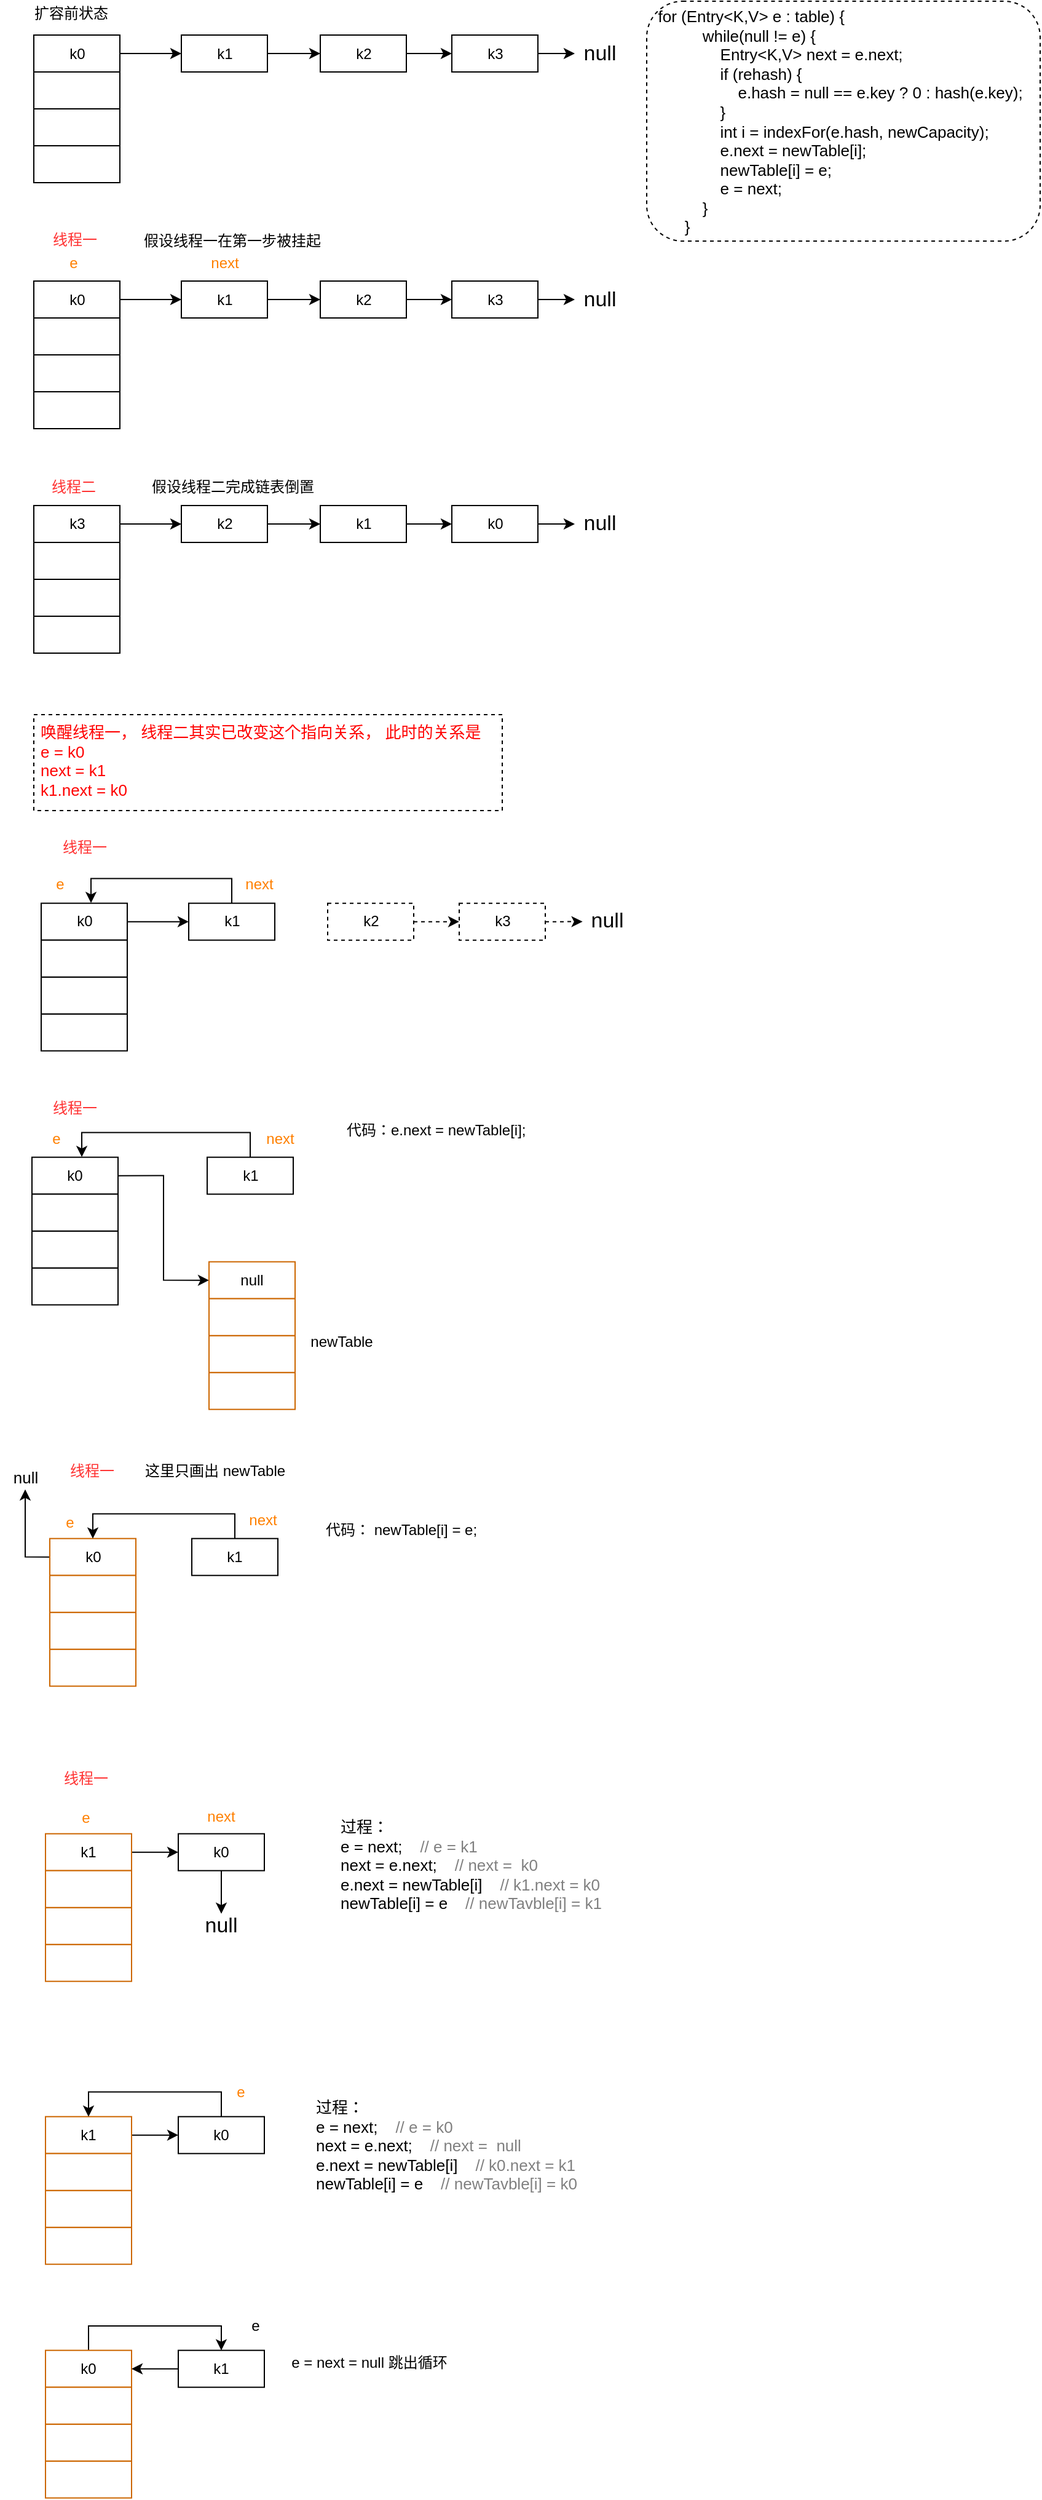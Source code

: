 <mxfile version="11.1.1" type="device"><diagram id="mSHThGFe08frmfJ3L1CA" name="第 1 页"><mxGraphModel dx="946" dy="682" grid="1" gridSize="10" guides="1" tooltips="1" connect="1" arrows="1" fold="1" page="1" pageScale="1" pageWidth="827" pageHeight="1169" math="0" shadow="0"><root><mxCell id="0"/><mxCell id="1" parent="0"/><mxCell id="B6hY4NoZQCI5V-964l79-14" style="edgeStyle=orthogonalEdgeStyle;rounded=0;orthogonalLoop=1;jettySize=auto;html=1;exitX=1;exitY=0.5;exitDx=0;exitDy=0;" parent="1" source="B6hY4NoZQCI5V-964l79-4" edge="1"><mxGeometry relative="1" as="geometry"><mxPoint x="481.5" y="52.5" as="targetPoint"/></mxGeometry></mxCell><mxCell id="B6hY4NoZQCI5V-964l79-4" value="k3" style="rounded=0;whiteSpace=wrap;html=1;" parent="1" vertex="1"><mxGeometry x="381.5" y="37.5" width="70" height="30" as="geometry"/></mxCell><mxCell id="B6hY4NoZQCI5V-964l79-13" style="edgeStyle=orthogonalEdgeStyle;rounded=0;orthogonalLoop=1;jettySize=auto;html=1;exitX=1;exitY=0.5;exitDx=0;exitDy=0;entryX=0;entryY=0.5;entryDx=0;entryDy=0;" parent="1" source="B6hY4NoZQCI5V-964l79-5" target="B6hY4NoZQCI5V-964l79-4" edge="1"><mxGeometry relative="1" as="geometry"/></mxCell><mxCell id="B6hY4NoZQCI5V-964l79-5" value="k2" style="rounded=0;whiteSpace=wrap;html=1;" parent="1" vertex="1"><mxGeometry x="274.5" y="37.5" width="70" height="30" as="geometry"/></mxCell><mxCell id="B6hY4NoZQCI5V-964l79-12" style="edgeStyle=orthogonalEdgeStyle;rounded=0;orthogonalLoop=1;jettySize=auto;html=1;exitX=1;exitY=0.5;exitDx=0;exitDy=0;entryX=0;entryY=0.5;entryDx=0;entryDy=0;" parent="1" source="B6hY4NoZQCI5V-964l79-6" target="B6hY4NoZQCI5V-964l79-5" edge="1"><mxGeometry relative="1" as="geometry"/></mxCell><mxCell id="B6hY4NoZQCI5V-964l79-6" value="k1" style="rounded=0;whiteSpace=wrap;html=1;" parent="1" vertex="1"><mxGeometry x="161.5" y="37.5" width="70" height="30" as="geometry"/></mxCell><mxCell id="B6hY4NoZQCI5V-964l79-7" value="" style="rounded=0;whiteSpace=wrap;html=1;" parent="1" vertex="1"><mxGeometry x="41.5" y="127.5" width="70" height="30" as="geometry"/></mxCell><mxCell id="B6hY4NoZQCI5V-964l79-11" style="edgeStyle=orthogonalEdgeStyle;rounded=0;orthogonalLoop=1;jettySize=auto;html=1;exitX=1;exitY=0.5;exitDx=0;exitDy=0;" parent="1" source="B6hY4NoZQCI5V-964l79-8" target="B6hY4NoZQCI5V-964l79-6" edge="1"><mxGeometry relative="1" as="geometry"/></mxCell><mxCell id="B6hY4NoZQCI5V-964l79-8" value="k0" style="rounded=0;whiteSpace=wrap;html=1;" parent="1" vertex="1"><mxGeometry x="41.5" y="37.5" width="70" height="30" as="geometry"/></mxCell><mxCell id="B6hY4NoZQCI5V-964l79-9" value="" style="rounded=0;whiteSpace=wrap;html=1;" parent="1" vertex="1"><mxGeometry x="41.5" y="97.5" width="70" height="30" as="geometry"/></mxCell><mxCell id="B6hY4NoZQCI5V-964l79-10" value="" style="rounded=0;whiteSpace=wrap;html=1;" parent="1" vertex="1"><mxGeometry x="41.5" y="67.5" width="70" height="30" as="geometry"/></mxCell><mxCell id="B6hY4NoZQCI5V-964l79-15" value="&lt;font style=&quot;font-size: 17px&quot;&gt;null&lt;/font&gt;" style="text;html=1;strokeColor=none;fillColor=none;align=center;verticalAlign=middle;whiteSpace=wrap;rounded=0;" parent="1" vertex="1"><mxGeometry x="481.5" y="42.5" width="40" height="20" as="geometry"/></mxCell><mxCell id="B6hY4NoZQCI5V-964l79-17" style="edgeStyle=orthogonalEdgeStyle;rounded=0;orthogonalLoop=1;jettySize=auto;html=1;exitX=1;exitY=0.5;exitDx=0;exitDy=0;" parent="1" source="B6hY4NoZQCI5V-964l79-18" edge="1"><mxGeometry relative="1" as="geometry"><mxPoint x="481.5" y="252.5" as="targetPoint"/></mxGeometry></mxCell><mxCell id="B6hY4NoZQCI5V-964l79-18" value="k3" style="rounded=0;whiteSpace=wrap;html=1;" parent="1" vertex="1"><mxGeometry x="381.5" y="237.5" width="70" height="30" as="geometry"/></mxCell><mxCell id="B6hY4NoZQCI5V-964l79-19" style="edgeStyle=orthogonalEdgeStyle;rounded=0;orthogonalLoop=1;jettySize=auto;html=1;exitX=1;exitY=0.5;exitDx=0;exitDy=0;entryX=0;entryY=0.5;entryDx=0;entryDy=0;" parent="1" source="B6hY4NoZQCI5V-964l79-20" target="B6hY4NoZQCI5V-964l79-18" edge="1"><mxGeometry relative="1" as="geometry"/></mxCell><mxCell id="B6hY4NoZQCI5V-964l79-20" value="k2" style="rounded=0;whiteSpace=wrap;html=1;" parent="1" vertex="1"><mxGeometry x="274.5" y="237.5" width="70" height="30" as="geometry"/></mxCell><mxCell id="B6hY4NoZQCI5V-964l79-21" style="edgeStyle=orthogonalEdgeStyle;rounded=0;orthogonalLoop=1;jettySize=auto;html=1;exitX=1;exitY=0.5;exitDx=0;exitDy=0;entryX=0;entryY=0.5;entryDx=0;entryDy=0;" parent="1" source="B6hY4NoZQCI5V-964l79-22" target="B6hY4NoZQCI5V-964l79-20" edge="1"><mxGeometry relative="1" as="geometry"/></mxCell><mxCell id="B6hY4NoZQCI5V-964l79-22" value="k1" style="rounded=0;whiteSpace=wrap;html=1;" parent="1" vertex="1"><mxGeometry x="161.5" y="237.5" width="70" height="30" as="geometry"/></mxCell><mxCell id="B6hY4NoZQCI5V-964l79-23" value="" style="rounded=0;whiteSpace=wrap;html=1;" parent="1" vertex="1"><mxGeometry x="41.5" y="327.5" width="70" height="30" as="geometry"/></mxCell><mxCell id="B6hY4NoZQCI5V-964l79-24" style="edgeStyle=orthogonalEdgeStyle;rounded=0;orthogonalLoop=1;jettySize=auto;html=1;exitX=1;exitY=0.5;exitDx=0;exitDy=0;" parent="1" source="B6hY4NoZQCI5V-964l79-25" target="B6hY4NoZQCI5V-964l79-22" edge="1"><mxGeometry relative="1" as="geometry"/></mxCell><mxCell id="B6hY4NoZQCI5V-964l79-25" value="k0" style="rounded=0;whiteSpace=wrap;html=1;" parent="1" vertex="1"><mxGeometry x="41.5" y="237.5" width="70" height="30" as="geometry"/></mxCell><mxCell id="B6hY4NoZQCI5V-964l79-26" value="" style="rounded=0;whiteSpace=wrap;html=1;" parent="1" vertex="1"><mxGeometry x="41.5" y="297.5" width="70" height="30" as="geometry"/></mxCell><mxCell id="B6hY4NoZQCI5V-964l79-27" value="" style="rounded=0;whiteSpace=wrap;html=1;" parent="1" vertex="1"><mxGeometry x="41.5" y="267.5" width="70" height="30" as="geometry"/></mxCell><mxCell id="B6hY4NoZQCI5V-964l79-28" value="&lt;font style=&quot;font-size: 17px&quot;&gt;null&lt;/font&gt;" style="text;html=1;strokeColor=none;fillColor=none;align=center;verticalAlign=middle;whiteSpace=wrap;rounded=0;" parent="1" vertex="1"><mxGeometry x="481.5" y="242.5" width="40" height="20" as="geometry"/></mxCell><mxCell id="B6hY4NoZQCI5V-964l79-29" value="e" style="text;html=1;strokeColor=none;fillColor=none;align=center;verticalAlign=middle;whiteSpace=wrap;rounded=0;fontColor=#FF8000;" parent="1" vertex="1"><mxGeometry x="53.5" y="212.5" width="40" height="20" as="geometry"/></mxCell><mxCell id="B6hY4NoZQCI5V-964l79-30" value="next" style="text;html=1;strokeColor=none;fillColor=none;align=center;verticalAlign=middle;whiteSpace=wrap;rounded=0;fontColor=#FF8000;" parent="1" vertex="1"><mxGeometry x="176.5" y="212.5" width="40" height="20" as="geometry"/></mxCell><mxCell id="B6hY4NoZQCI5V-964l79-32" style="edgeStyle=orthogonalEdgeStyle;rounded=0;orthogonalLoop=1;jettySize=auto;html=1;exitX=1;exitY=0.5;exitDx=0;exitDy=0;" parent="1" source="B6hY4NoZQCI5V-964l79-33" edge="1"><mxGeometry relative="1" as="geometry"><mxPoint x="481.5" y="435" as="targetPoint"/></mxGeometry></mxCell><mxCell id="B6hY4NoZQCI5V-964l79-33" value="k0" style="rounded=0;whiteSpace=wrap;html=1;" parent="1" vertex="1"><mxGeometry x="381.5" y="420" width="70" height="30" as="geometry"/></mxCell><mxCell id="B6hY4NoZQCI5V-964l79-34" style="edgeStyle=orthogonalEdgeStyle;rounded=0;orthogonalLoop=1;jettySize=auto;html=1;exitX=1;exitY=0.5;exitDx=0;exitDy=0;entryX=0;entryY=0.5;entryDx=0;entryDy=0;" parent="1" source="B6hY4NoZQCI5V-964l79-35" target="B6hY4NoZQCI5V-964l79-33" edge="1"><mxGeometry relative="1" as="geometry"/></mxCell><mxCell id="B6hY4NoZQCI5V-964l79-35" value="k1" style="rounded=0;whiteSpace=wrap;html=1;" parent="1" vertex="1"><mxGeometry x="274.5" y="420" width="70" height="30" as="geometry"/></mxCell><mxCell id="B6hY4NoZQCI5V-964l79-36" style="edgeStyle=orthogonalEdgeStyle;rounded=0;orthogonalLoop=1;jettySize=auto;html=1;exitX=1;exitY=0.5;exitDx=0;exitDy=0;entryX=0;entryY=0.5;entryDx=0;entryDy=0;" parent="1" source="B6hY4NoZQCI5V-964l79-37" target="B6hY4NoZQCI5V-964l79-35" edge="1"><mxGeometry relative="1" as="geometry"/></mxCell><mxCell id="B6hY4NoZQCI5V-964l79-37" value="k2" style="rounded=0;whiteSpace=wrap;html=1;" parent="1" vertex="1"><mxGeometry x="161.5" y="420" width="70" height="30" as="geometry"/></mxCell><mxCell id="B6hY4NoZQCI5V-964l79-38" value="" style="rounded=0;whiteSpace=wrap;html=1;" parent="1" vertex="1"><mxGeometry x="41.5" y="510" width="70" height="30" as="geometry"/></mxCell><mxCell id="B6hY4NoZQCI5V-964l79-39" style="edgeStyle=orthogonalEdgeStyle;rounded=0;orthogonalLoop=1;jettySize=auto;html=1;exitX=1;exitY=0.5;exitDx=0;exitDy=0;" parent="1" source="B6hY4NoZQCI5V-964l79-40" target="B6hY4NoZQCI5V-964l79-37" edge="1"><mxGeometry relative="1" as="geometry"/></mxCell><mxCell id="B6hY4NoZQCI5V-964l79-40" value="k3" style="rounded=0;whiteSpace=wrap;html=1;" parent="1" vertex="1"><mxGeometry x="41.5" y="420" width="70" height="30" as="geometry"/></mxCell><mxCell id="B6hY4NoZQCI5V-964l79-41" value="" style="rounded=0;whiteSpace=wrap;html=1;" parent="1" vertex="1"><mxGeometry x="41.5" y="480" width="70" height="30" as="geometry"/></mxCell><mxCell id="B6hY4NoZQCI5V-964l79-42" value="" style="rounded=0;whiteSpace=wrap;html=1;" parent="1" vertex="1"><mxGeometry x="41.5" y="450" width="70" height="30" as="geometry"/></mxCell><mxCell id="B6hY4NoZQCI5V-964l79-43" value="&lt;font style=&quot;font-size: 17px&quot;&gt;null&lt;/font&gt;" style="text;html=1;strokeColor=none;fillColor=none;align=center;verticalAlign=middle;whiteSpace=wrap;rounded=0;" parent="1" vertex="1"><mxGeometry x="481.5" y="425" width="40" height="20" as="geometry"/></mxCell><mxCell id="B6hY4NoZQCI5V-964l79-47" value="假设线程二完成链表倒置" style="text;html=1;strokeColor=none;fillColor=none;align=center;verticalAlign=middle;whiteSpace=wrap;rounded=0;" parent="1" vertex="1"><mxGeometry x="127" y="390" width="153" height="30" as="geometry"/></mxCell><mxCell id="B6hY4NoZQCI5V-964l79-49" value="&lt;font color=&quot;#ff3333&quot;&gt;线程一&lt;/font&gt;" style="text;html=1;strokeColor=none;fillColor=none;align=center;verticalAlign=middle;whiteSpace=wrap;rounded=0;" parent="1" vertex="1"><mxGeometry x="40" y="189" width="70" height="30" as="geometry"/></mxCell><mxCell id="B6hY4NoZQCI5V-964l79-50" value="假设线程一在第一步被挂起" style="text;html=1;strokeColor=none;fillColor=none;align=center;verticalAlign=middle;whiteSpace=wrap;rounded=0;" parent="1" vertex="1"><mxGeometry x="127" y="191" width="152" height="28" as="geometry"/></mxCell><mxCell id="B6hY4NoZQCI5V-964l79-51" value="&lt;font color=&quot;#ff3333&quot;&gt;线程二&lt;/font&gt;" style="text;html=1;strokeColor=none;fillColor=none;align=center;verticalAlign=middle;whiteSpace=wrap;rounded=0;" parent="1" vertex="1"><mxGeometry x="38.5" y="390" width="70" height="30" as="geometry"/></mxCell><mxCell id="B6hY4NoZQCI5V-964l79-89" value="&lt;font color=&quot;#ff3333&quot;&gt;线程一&lt;/font&gt;" style="text;html=1;strokeColor=none;fillColor=none;align=center;verticalAlign=middle;whiteSpace=wrap;rounded=0;" parent="1" vertex="1"><mxGeometry x="53.5" y="1190" width="70" height="30" as="geometry"/></mxCell><mxCell id="B6hY4NoZQCI5V-964l79-94" value="&lt;font color=&quot;#ff0000&quot; style=&quot;font-size: 13px;&quot;&gt;唤醒线程一， 线程二其实已改变这个指向关系， 此时的关系是&lt;br style=&quot;font-size: 13px;&quot;&gt;e = k0&lt;br style=&quot;font-size: 13px;&quot;&gt;next = k1&amp;nbsp;&lt;br style=&quot;font-size: 13px;&quot;&gt;k1.next = k0&lt;/font&gt;" style="text;html=1;strokeColor=#000000;fillColor=none;align=left;verticalAlign=top;whiteSpace=wrap;rounded=0;dashed=1;labelBackgroundColor=none;fontSize=13;spacingLeft=3;spacingTop=0;spacingBottom=1;" parent="1" vertex="1"><mxGeometry x="41.5" y="590" width="381" height="78" as="geometry"/></mxCell><mxCell id="B6hY4NoZQCI5V-964l79-144" style="edgeStyle=orthogonalEdgeStyle;rounded=0;orthogonalLoop=1;jettySize=auto;html=1;exitX=1;exitY=0.5;exitDx=0;exitDy=0;dashed=1;" parent="1" source="B6hY4NoZQCI5V-964l79-145" edge="1"><mxGeometry relative="1" as="geometry"><mxPoint x="487.833" y="758.167" as="targetPoint"/></mxGeometry></mxCell><mxCell id="B6hY4NoZQCI5V-964l79-145" value="k3" style="rounded=0;whiteSpace=wrap;html=1;dashed=1;" parent="1" vertex="1"><mxGeometry x="387.5" y="743.333" width="70" height="30" as="geometry"/></mxCell><mxCell id="B6hY4NoZQCI5V-964l79-146" style="edgeStyle=orthogonalEdgeStyle;rounded=0;orthogonalLoop=1;jettySize=auto;html=1;exitX=1;exitY=0.5;exitDx=0;exitDy=0;entryX=0;entryY=0.5;entryDx=0;entryDy=0;dashed=1;" parent="1" source="B6hY4NoZQCI5V-964l79-147" target="B6hY4NoZQCI5V-964l79-145" edge="1"><mxGeometry relative="1" as="geometry"/></mxCell><mxCell id="B6hY4NoZQCI5V-964l79-147" value="k2" style="rounded=0;whiteSpace=wrap;html=1;dashed=1;" parent="1" vertex="1"><mxGeometry x="280.5" y="743.333" width="70" height="30" as="geometry"/></mxCell><mxCell id="B6hY4NoZQCI5V-964l79-161" style="edgeStyle=orthogonalEdgeStyle;rounded=0;orthogonalLoop=1;jettySize=auto;html=1;exitX=0.5;exitY=0;exitDx=0;exitDy=0;entryX=0.579;entryY=-0.006;entryDx=0;entryDy=0;entryPerimeter=0;fontSize=14;" parent="1" source="B6hY4NoZQCI5V-964l79-149" target="B6hY4NoZQCI5V-964l79-152" edge="1"><mxGeometry relative="1" as="geometry"/></mxCell><mxCell id="B6hY4NoZQCI5V-964l79-149" value="k1" style="rounded=0;whiteSpace=wrap;html=1;" parent="1" vertex="1"><mxGeometry x="167.5" y="743.333" width="70" height="30" as="geometry"/></mxCell><mxCell id="B6hY4NoZQCI5V-964l79-150" value="" style="rounded=0;whiteSpace=wrap;html=1;" parent="1" vertex="1"><mxGeometry x="47.5" y="833.333" width="70" height="30" as="geometry"/></mxCell><mxCell id="B6hY4NoZQCI5V-964l79-151" style="edgeStyle=orthogonalEdgeStyle;rounded=0;orthogonalLoop=1;jettySize=auto;html=1;exitX=1;exitY=0.5;exitDx=0;exitDy=0;" parent="1" source="B6hY4NoZQCI5V-964l79-152" target="B6hY4NoZQCI5V-964l79-149" edge="1"><mxGeometry relative="1" as="geometry"/></mxCell><mxCell id="B6hY4NoZQCI5V-964l79-152" value="k0" style="rounded=0;whiteSpace=wrap;html=1;" parent="1" vertex="1"><mxGeometry x="47.5" y="743.333" width="70" height="30" as="geometry"/></mxCell><mxCell id="B6hY4NoZQCI5V-964l79-153" value="" style="rounded=0;whiteSpace=wrap;html=1;" parent="1" vertex="1"><mxGeometry x="47.5" y="803.333" width="70" height="30" as="geometry"/></mxCell><mxCell id="B6hY4NoZQCI5V-964l79-154" value="" style="rounded=0;whiteSpace=wrap;html=1;" parent="1" vertex="1"><mxGeometry x="47.5" y="773.333" width="70" height="30" as="geometry"/></mxCell><mxCell id="B6hY4NoZQCI5V-964l79-155" value="&lt;font style=&quot;font-size: 17px&quot;&gt;null&lt;/font&gt;" style="text;html=1;strokeColor=none;fillColor=none;align=center;verticalAlign=middle;whiteSpace=wrap;rounded=0;dashed=1;" parent="1" vertex="1"><mxGeometry x="487.5" y="748.333" width="40" height="20" as="geometry"/></mxCell><mxCell id="B6hY4NoZQCI5V-964l79-156" value="e" style="text;html=1;strokeColor=none;fillColor=none;align=center;verticalAlign=middle;whiteSpace=wrap;rounded=0;fontColor=#FF8000;" parent="1" vertex="1"><mxGeometry x="42.5" y="718.333" width="40" height="20" as="geometry"/></mxCell><mxCell id="B6hY4NoZQCI5V-964l79-157" value="next" style="text;html=1;strokeColor=none;fillColor=none;align=center;verticalAlign=middle;whiteSpace=wrap;rounded=0;fontColor=#FF8000;" parent="1" vertex="1"><mxGeometry x="205" y="718.333" width="40" height="20" as="geometry"/></mxCell><mxCell id="B6hY4NoZQCI5V-964l79-158" value="&lt;font color=&quot;#ff3333&quot;&gt;线程一&lt;/font&gt;" style="text;html=1;strokeColor=none;fillColor=none;align=center;verticalAlign=middle;whiteSpace=wrap;rounded=0;" parent="1" vertex="1"><mxGeometry x="47.5" y="683.333" width="70" height="30" as="geometry"/></mxCell><mxCell id="B6hY4NoZQCI5V-964l79-166" style="edgeStyle=orthogonalEdgeStyle;rounded=0;orthogonalLoop=1;jettySize=auto;html=1;exitX=0.5;exitY=0;exitDx=0;exitDy=0;entryX=0.579;entryY=-0.006;entryDx=0;entryDy=0;entryPerimeter=0;fontSize=14;" parent="1" source="B6hY4NoZQCI5V-964l79-167" target="B6hY4NoZQCI5V-964l79-170" edge="1"><mxGeometry relative="1" as="geometry"/></mxCell><mxCell id="B6hY4NoZQCI5V-964l79-167" value="k1" style="rounded=0;whiteSpace=wrap;html=1;" parent="1" vertex="1"><mxGeometry x="182.5" y="949.833" width="70" height="30" as="geometry"/></mxCell><mxCell id="B6hY4NoZQCI5V-964l79-168" value="" style="rounded=0;whiteSpace=wrap;html=1;" parent="1" vertex="1"><mxGeometry x="40" y="1039.833" width="70" height="30" as="geometry"/></mxCell><mxCell id="B6hY4NoZQCI5V-964l79-181" style="edgeStyle=orthogonalEdgeStyle;rounded=0;orthogonalLoop=1;jettySize=auto;html=1;exitX=1;exitY=0.5;exitDx=0;exitDy=0;entryX=0;entryY=0.5;entryDx=0;entryDy=0;fontSize=14;" parent="1" source="B6hY4NoZQCI5V-964l79-170" target="B6hY4NoZQCI5V-964l79-178" edge="1"><mxGeometry relative="1" as="geometry"/></mxCell><mxCell id="B6hY4NoZQCI5V-964l79-170" value="k0" style="rounded=0;whiteSpace=wrap;html=1;" parent="1" vertex="1"><mxGeometry x="40" y="949.833" width="70" height="30" as="geometry"/></mxCell><mxCell id="B6hY4NoZQCI5V-964l79-171" value="" style="rounded=0;whiteSpace=wrap;html=1;" parent="1" vertex="1"><mxGeometry x="40" y="1009.833" width="70" height="30" as="geometry"/></mxCell><mxCell id="B6hY4NoZQCI5V-964l79-172" value="" style="rounded=0;whiteSpace=wrap;html=1;" parent="1" vertex="1"><mxGeometry x="40" y="979.833" width="70" height="30" as="geometry"/></mxCell><mxCell id="B6hY4NoZQCI5V-964l79-174" value="e" style="text;html=1;strokeColor=none;fillColor=none;align=center;verticalAlign=middle;whiteSpace=wrap;rounded=0;fontColor=#FF8000;" parent="1" vertex="1"><mxGeometry x="40" y="924.833" width="40" height="20" as="geometry"/></mxCell><mxCell id="B6hY4NoZQCI5V-964l79-175" value="next" style="text;html=1;strokeColor=none;fillColor=none;align=center;verticalAlign=middle;whiteSpace=wrap;rounded=0;fontColor=#FF8000;" parent="1" vertex="1"><mxGeometry x="221.5" y="924.833" width="40" height="20" as="geometry"/></mxCell><mxCell id="B6hY4NoZQCI5V-964l79-176" value="&lt;font color=&quot;#ff3333&quot;&gt;线程一&lt;/font&gt;" style="text;html=1;strokeColor=none;fillColor=none;align=center;verticalAlign=middle;whiteSpace=wrap;rounded=0;" parent="1" vertex="1"><mxGeometry x="40" y="894.833" width="70" height="30" as="geometry"/></mxCell><mxCell id="B6hY4NoZQCI5V-964l79-177" value="" style="rounded=0;whiteSpace=wrap;html=1;strokeColor=#CC6600;" parent="1" vertex="1"><mxGeometry x="184" y="1124.833" width="70" height="30" as="geometry"/></mxCell><mxCell id="B6hY4NoZQCI5V-964l79-178" value="null" style="rounded=0;whiteSpace=wrap;html=1;strokeColor=#CC6600;" parent="1" vertex="1"><mxGeometry x="184" y="1034.833" width="70" height="30" as="geometry"/></mxCell><mxCell id="B6hY4NoZQCI5V-964l79-179" value="" style="rounded=0;whiteSpace=wrap;html=1;strokeColor=#CC6600;" parent="1" vertex="1"><mxGeometry x="184" y="1094.833" width="70" height="30" as="geometry"/></mxCell><mxCell id="B6hY4NoZQCI5V-964l79-180" value="" style="rounded=0;whiteSpace=wrap;html=1;strokeColor=#CC6600;" parent="1" vertex="1"><mxGeometry x="184" y="1064.833" width="70" height="30" as="geometry"/></mxCell><mxCell id="B6hY4NoZQCI5V-964l79-186" value="" style="rounded=0;whiteSpace=wrap;html=1;strokeColor=#CC6600;" parent="1" vertex="1"><mxGeometry x="54.5" y="1349.833" width="70" height="30" as="geometry"/></mxCell><mxCell id="B6hY4NoZQCI5V-964l79-196" style="edgeStyle=orthogonalEdgeStyle;rounded=0;orthogonalLoop=1;jettySize=auto;html=1;exitX=0;exitY=0.5;exitDx=0;exitDy=0;entryX=0.5;entryY=1;entryDx=0;entryDy=0;fontSize=14;" parent="1" source="B6hY4NoZQCI5V-964l79-187" target="B6hY4NoZQCI5V-964l79-191" edge="1"><mxGeometry relative="1" as="geometry"/></mxCell><mxCell id="B6hY4NoZQCI5V-964l79-187" value="k0" style="rounded=0;whiteSpace=wrap;html=1;strokeColor=#CC6600;" parent="1" vertex="1"><mxGeometry x="54.5" y="1259.833" width="70" height="30" as="geometry"/></mxCell><mxCell id="B6hY4NoZQCI5V-964l79-188" value="" style="rounded=0;whiteSpace=wrap;html=1;strokeColor=#CC6600;" parent="1" vertex="1"><mxGeometry x="54.5" y="1319.833" width="70" height="30" as="geometry"/></mxCell><mxCell id="B6hY4NoZQCI5V-964l79-189" value="" style="rounded=0;whiteSpace=wrap;html=1;strokeColor=#CC6600;" parent="1" vertex="1"><mxGeometry x="54.5" y="1289.833" width="70" height="30" as="geometry"/></mxCell><mxCell id="B6hY4NoZQCI5V-964l79-191" value="&lt;font style=&quot;font-size: 13px&quot;&gt;null&lt;/font&gt;" style="text;html=1;strokeColor=none;fillColor=none;align=center;verticalAlign=middle;whiteSpace=wrap;rounded=0;dashed=1;" parent="1" vertex="1"><mxGeometry x="14.5" y="1199.833" width="40" height="20" as="geometry"/></mxCell><mxCell id="B6hY4NoZQCI5V-964l79-195" style="edgeStyle=orthogonalEdgeStyle;rounded=0;orthogonalLoop=1;jettySize=auto;html=1;exitX=0.5;exitY=0;exitDx=0;exitDy=0;entryX=0.5;entryY=0;entryDx=0;entryDy=0;fontSize=14;" parent="1" source="B6hY4NoZQCI5V-964l79-193" target="B6hY4NoZQCI5V-964l79-187" edge="1"><mxGeometry relative="1" as="geometry"/></mxCell><mxCell id="B6hY4NoZQCI5V-964l79-193" value="k1" style="rounded=0;whiteSpace=wrap;html=1;" parent="1" vertex="1"><mxGeometry x="170" y="1259.833" width="70" height="30" as="geometry"/></mxCell><mxCell id="B6hY4NoZQCI5V-964l79-199" value="next" style="text;html=1;strokeColor=none;fillColor=none;align=center;verticalAlign=middle;whiteSpace=wrap;rounded=0;fontColor=#FF8000;" parent="1" vertex="1"><mxGeometry x="207.5" y="1234.833" width="40" height="20" as="geometry"/></mxCell><mxCell id="B6hY4NoZQCI5V-964l79-200" value="e" style="text;html=1;strokeColor=none;fillColor=none;align=center;verticalAlign=middle;whiteSpace=wrap;rounded=0;fontColor=#FF8000;" parent="1" vertex="1"><mxGeometry x="50.5" y="1236.833" width="40" height="20" as="geometry"/></mxCell><mxCell id="B6hY4NoZQCI5V-964l79-207" value="" style="rounded=0;whiteSpace=wrap;html=1;strokeColor=#CC6600;" parent="1" vertex="1"><mxGeometry x="51" y="1589.833" width="70" height="30" as="geometry"/></mxCell><mxCell id="B6hY4NoZQCI5V-964l79-217" style="edgeStyle=orthogonalEdgeStyle;rounded=0;orthogonalLoop=1;jettySize=auto;html=1;exitX=1;exitY=0.5;exitDx=0;exitDy=0;entryX=0;entryY=0.5;entryDx=0;entryDy=0;fontSize=14;" parent="1" source="B6hY4NoZQCI5V-964l79-209" target="B6hY4NoZQCI5V-964l79-214" edge="1"><mxGeometry relative="1" as="geometry"/></mxCell><mxCell id="B6hY4NoZQCI5V-964l79-209" value="k1" style="rounded=0;whiteSpace=wrap;html=1;strokeColor=#CC6600;" parent="1" vertex="1"><mxGeometry x="51" y="1499.833" width="70" height="30" as="geometry"/></mxCell><mxCell id="B6hY4NoZQCI5V-964l79-210" value="" style="rounded=0;whiteSpace=wrap;html=1;strokeColor=#CC6600;" parent="1" vertex="1"><mxGeometry x="51" y="1559.833" width="70" height="30" as="geometry"/></mxCell><mxCell id="B6hY4NoZQCI5V-964l79-211" value="" style="rounded=0;whiteSpace=wrap;html=1;strokeColor=#CC6600;" parent="1" vertex="1"><mxGeometry x="51" y="1529.833" width="70" height="30" as="geometry"/></mxCell><mxCell id="B6hY4NoZQCI5V-964l79-219" style="edgeStyle=orthogonalEdgeStyle;rounded=0;orthogonalLoop=1;jettySize=auto;html=1;exitX=0.5;exitY=1;exitDx=0;exitDy=0;entryX=0.5;entryY=0;entryDx=0;entryDy=0;fontSize=14;" parent="1" source="B6hY4NoZQCI5V-964l79-214" target="B6hY4NoZQCI5V-964l79-218" edge="1"><mxGeometry relative="1" as="geometry"/></mxCell><mxCell id="B6hY4NoZQCI5V-964l79-214" value="k0" style="rounded=0;whiteSpace=wrap;html=1;" parent="1" vertex="1"><mxGeometry x="159" y="1499.833" width="70" height="30" as="geometry"/></mxCell><mxCell id="B6hY4NoZQCI5V-964l79-215" value="next" style="text;html=1;strokeColor=none;fillColor=none;align=center;verticalAlign=middle;whiteSpace=wrap;rounded=0;fontColor=#FF8000;" parent="1" vertex="1"><mxGeometry x="174" y="1475.833" width="40" height="20" as="geometry"/></mxCell><mxCell id="B6hY4NoZQCI5V-964l79-216" value="e" style="text;html=1;strokeColor=none;fillColor=none;align=center;verticalAlign=middle;whiteSpace=wrap;rounded=0;fontColor=#FF8000;" parent="1" vertex="1"><mxGeometry x="63.5" y="1476.833" width="40" height="20" as="geometry"/></mxCell><mxCell id="B6hY4NoZQCI5V-964l79-218" value="&lt;font style=&quot;font-size: 17px&quot;&gt;null&lt;/font&gt;" style="text;html=1;strokeColor=none;fillColor=none;align=center;verticalAlign=middle;whiteSpace=wrap;rounded=0;dashed=1;" parent="1" vertex="1"><mxGeometry x="174" y="1564.833" width="40" height="20" as="geometry"/></mxCell><mxCell id="B6hY4NoZQCI5V-964l79-225" value="" style="rounded=0;whiteSpace=wrap;html=1;strokeColor=#CC6600;" parent="1" vertex="1"><mxGeometry x="51" y="1819.833" width="70" height="30" as="geometry"/></mxCell><mxCell id="B6hY4NoZQCI5V-964l79-253" style="edgeStyle=orthogonalEdgeStyle;rounded=0;orthogonalLoop=1;jettySize=auto;html=1;exitX=1;exitY=0.5;exitDx=0;exitDy=0;entryX=0;entryY=0.5;entryDx=0;entryDy=0;fontSize=12;" parent="1" source="B6hY4NoZQCI5V-964l79-227" target="B6hY4NoZQCI5V-964l79-231" edge="1"><mxGeometry relative="1" as="geometry"/></mxCell><mxCell id="B6hY4NoZQCI5V-964l79-227" value="k1" style="rounded=0;whiteSpace=wrap;html=1;strokeColor=#CC6600;" parent="1" vertex="1"><mxGeometry x="51" y="1729.833" width="70" height="30" as="geometry"/></mxCell><mxCell id="B6hY4NoZQCI5V-964l79-228" value="" style="rounded=0;whiteSpace=wrap;html=1;strokeColor=#CC6600;" parent="1" vertex="1"><mxGeometry x="51" y="1789.833" width="70" height="30" as="geometry"/></mxCell><mxCell id="B6hY4NoZQCI5V-964l79-229" value="" style="rounded=0;whiteSpace=wrap;html=1;strokeColor=#CC6600;" parent="1" vertex="1"><mxGeometry x="51" y="1759.833" width="70" height="30" as="geometry"/></mxCell><mxCell id="B6hY4NoZQCI5V-964l79-254" style="edgeStyle=orthogonalEdgeStyle;rounded=0;orthogonalLoop=1;jettySize=auto;html=1;exitX=0.5;exitY=0;exitDx=0;exitDy=0;entryX=0.5;entryY=0;entryDx=0;entryDy=0;fontSize=12;" parent="1" source="B6hY4NoZQCI5V-964l79-231" target="B6hY4NoZQCI5V-964l79-227" edge="1"><mxGeometry relative="1" as="geometry"/></mxCell><mxCell id="B6hY4NoZQCI5V-964l79-231" value="k0" style="rounded=0;whiteSpace=wrap;html=1;" parent="1" vertex="1"><mxGeometry x="159" y="1729.833" width="70" height="30" as="geometry"/></mxCell><mxCell id="B6hY4NoZQCI5V-964l79-233" value="e" style="text;html=1;strokeColor=none;fillColor=none;align=center;verticalAlign=middle;whiteSpace=wrap;rounded=0;fontColor=#FF8000;" parent="1" vertex="1"><mxGeometry x="190" y="1699.833" width="40" height="20" as="geometry"/></mxCell><mxCell id="B6hY4NoZQCI5V-964l79-238" value="" style="rounded=0;whiteSpace=wrap;html=1;strokeColor=#CC6600;" parent="1" vertex="1"><mxGeometry x="51" y="2009.833" width="70" height="30" as="geometry"/></mxCell><mxCell id="B6hY4NoZQCI5V-964l79-239" style="edgeStyle=orthogonalEdgeStyle;rounded=0;orthogonalLoop=1;jettySize=auto;html=1;exitX=0.5;exitY=0;exitDx=0;exitDy=0;fontSize=14;entryX=0.5;entryY=0;entryDx=0;entryDy=0;" parent="1" source="B6hY4NoZQCI5V-964l79-240" target="B6hY4NoZQCI5V-964l79-244" edge="1"><mxGeometry relative="1" as="geometry"><Array as="points"><mxPoint x="86.5" y="1900"/><mxPoint x="193.5" y="1900"/></Array></mxGeometry></mxCell><mxCell id="B6hY4NoZQCI5V-964l79-240" value="k0" style="rounded=0;whiteSpace=wrap;html=1;strokeColor=#CC6600;" parent="1" vertex="1"><mxGeometry x="51" y="1919.833" width="70" height="30" as="geometry"/></mxCell><mxCell id="B6hY4NoZQCI5V-964l79-241" value="" style="rounded=0;whiteSpace=wrap;html=1;strokeColor=#CC6600;" parent="1" vertex="1"><mxGeometry x="51" y="1979.833" width="70" height="30" as="geometry"/></mxCell><mxCell id="B6hY4NoZQCI5V-964l79-242" value="" style="rounded=0;whiteSpace=wrap;html=1;strokeColor=#CC6600;" parent="1" vertex="1"><mxGeometry x="51" y="1949.833" width="70" height="30" as="geometry"/></mxCell><mxCell id="B6hY4NoZQCI5V-964l79-256" style="edgeStyle=orthogonalEdgeStyle;rounded=0;orthogonalLoop=1;jettySize=auto;html=1;exitX=0;exitY=0.5;exitDx=0;exitDy=0;entryX=1;entryY=0.5;entryDx=0;entryDy=0;fontSize=12;" parent="1" source="B6hY4NoZQCI5V-964l79-244" target="B6hY4NoZQCI5V-964l79-240" edge="1"><mxGeometry relative="1" as="geometry"/></mxCell><mxCell id="B6hY4NoZQCI5V-964l79-244" value="k1" style="rounded=0;whiteSpace=wrap;html=1;" parent="1" vertex="1"><mxGeometry x="159" y="1919.833" width="70" height="30" as="geometry"/></mxCell><mxCell id="B6hY4NoZQCI5V-964l79-245" value="e" style="text;html=1;strokeColor=none;fillColor=none;align=center;verticalAlign=middle;whiteSpace=wrap;rounded=0;" parent="1" vertex="1"><mxGeometry x="201.5" y="1889.833" width="40" height="20" as="geometry"/></mxCell><mxCell id="B6hY4NoZQCI5V-964l79-246" value="代码：e.next = newTable[i];" style="text;html=1;strokeColor=none;fillColor=none;align=left;verticalAlign=middle;whiteSpace=wrap;rounded=0;dashed=1;labelBackgroundColor=none;fontSize=12;" parent="1" vertex="1"><mxGeometry x="293.5" y="915" width="163" height="25" as="geometry"/></mxCell><mxCell id="B6hY4NoZQCI5V-964l79-247" value="newTable" style="text;html=1;strokeColor=none;fillColor=none;align=center;verticalAlign=middle;whiteSpace=wrap;rounded=0;dashed=1;labelBackgroundColor=none;fontSize=12;" parent="1" vertex="1"><mxGeometry x="272" y="1090" width="40" height="20" as="geometry"/></mxCell><mxCell id="B6hY4NoZQCI5V-964l79-248" value="&lt;div&gt;代码：&amp;nbsp;newTable[i] = e;&lt;/div&gt;&lt;div&gt;&amp;nbsp;&lt;/div&gt;" style="text;html=1;strokeColor=none;fillColor=none;align=left;verticalAlign=middle;whiteSpace=wrap;rounded=0;dashed=1;labelBackgroundColor=none;fontSize=12;" parent="1" vertex="1"><mxGeometry x="277" y="1245" width="133" height="30" as="geometry"/></mxCell><mxCell id="B6hY4NoZQCI5V-964l79-257" value="e = next = null 跳出循环" style="text;html=1;strokeColor=none;fillColor=none;align=center;verticalAlign=middle;whiteSpace=wrap;rounded=0;dashed=1;labelBackgroundColor=none;fontSize=12;" parent="1" vertex="1"><mxGeometry x="247.5" y="1920" width="133" height="20" as="geometry"/></mxCell><mxCell id="pd6_GATGwy-f5zwD7F3g-1" value="&lt;div style=&quot;font-size: 13px&quot;&gt;&lt;font style=&quot;font-size: 13px&quot;&gt;&amp;nbsp; for (Entry&amp;lt;K,V&amp;gt; e : table) {&lt;/font&gt;&lt;/div&gt;&lt;div style=&quot;font-size: 13px&quot;&gt;&lt;font style=&quot;font-size: 13px&quot;&gt;&amp;nbsp; &amp;nbsp; &amp;nbsp; &amp;nbsp; &amp;nbsp; &amp;nbsp; while(null != e) {&lt;/font&gt;&lt;/div&gt;&lt;div style=&quot;font-size: 13px&quot;&gt;&lt;font style=&quot;font-size: 13px&quot;&gt;&amp;nbsp; &amp;nbsp; &amp;nbsp; &amp;nbsp; &amp;nbsp; &amp;nbsp; &amp;nbsp; &amp;nbsp; Entry&amp;lt;K,V&amp;gt; next = e.next;&lt;/font&gt;&lt;/div&gt;&lt;div style=&quot;font-size: 13px&quot;&gt;&lt;font style=&quot;font-size: 13px&quot;&gt;&amp;nbsp; &amp;nbsp; &amp;nbsp; &amp;nbsp; &amp;nbsp; &amp;nbsp; &amp;nbsp; &amp;nbsp; if (rehash) {&lt;/font&gt;&lt;/div&gt;&lt;div style=&quot;font-size: 13px&quot;&gt;&lt;font style=&quot;font-size: 13px&quot;&gt;&amp;nbsp; &amp;nbsp; &amp;nbsp; &amp;nbsp; &amp;nbsp; &amp;nbsp; &amp;nbsp; &amp;nbsp; &amp;nbsp; &amp;nbsp; e.hash = null == e.key ? 0 : hash(e.key);&lt;/font&gt;&lt;/div&gt;&lt;div style=&quot;font-size: 13px&quot;&gt;&lt;font style=&quot;font-size: 13px&quot;&gt;&amp;nbsp; &amp;nbsp; &amp;nbsp; &amp;nbsp; &amp;nbsp; &amp;nbsp; &amp;nbsp; &amp;nbsp; }&lt;/font&gt;&lt;/div&gt;&lt;div style=&quot;font-size: 13px&quot;&gt;&lt;font style=&quot;font-size: 13px&quot;&gt;&amp;nbsp; &amp;nbsp; &amp;nbsp; &amp;nbsp; &amp;nbsp; &amp;nbsp; &amp;nbsp; &amp;nbsp; int i = indexFor(e.hash, newCapacity);&lt;/font&gt;&lt;/div&gt;&lt;div style=&quot;font-size: 13px&quot;&gt;&lt;font style=&quot;font-size: 13px&quot;&gt;&amp;nbsp; &amp;nbsp; &amp;nbsp; &amp;nbsp; &amp;nbsp; &amp;nbsp; &amp;nbsp; &amp;nbsp; e.next = newTable[i];&lt;/font&gt;&lt;/div&gt;&lt;div style=&quot;font-size: 13px&quot;&gt;&lt;font style=&quot;font-size: 13px&quot;&gt;&amp;nbsp; &amp;nbsp; &amp;nbsp; &amp;nbsp; &amp;nbsp; &amp;nbsp; &amp;nbsp; &amp;nbsp; newTable[i] = e;&lt;/font&gt;&lt;/div&gt;&lt;div style=&quot;font-size: 13px&quot;&gt;&lt;font style=&quot;font-size: 13px&quot;&gt;&amp;nbsp; &amp;nbsp; &amp;nbsp; &amp;nbsp; &amp;nbsp; &amp;nbsp; &amp;nbsp; &amp;nbsp; e = next;&lt;/font&gt;&lt;/div&gt;&lt;div style=&quot;font-size: 13px&quot;&gt;&lt;font style=&quot;font-size: 13px&quot;&gt;&amp;nbsp; &amp;nbsp; &amp;nbsp; &amp;nbsp; &amp;nbsp; &amp;nbsp; }&lt;/font&gt;&lt;/div&gt;&lt;div style=&quot;font-size: 13px&quot;&gt;&lt;font style=&quot;font-size: 13px&quot;&gt;&amp;nbsp; &amp;nbsp; &amp;nbsp; &amp;nbsp; }&lt;/font&gt;&lt;/div&gt;" style="rounded=1;whiteSpace=wrap;html=1;dashed=1;labelBackgroundColor=none;strokeColor=#000000;fontSize=12;align=left;" vertex="1" parent="1"><mxGeometry x="540" y="10" width="320" height="195" as="geometry"/></mxCell><mxCell id="pd6_GATGwy-f5zwD7F3g-2" value="扩容前状态" style="text;html=1;strokeColor=none;fillColor=none;align=left;verticalAlign=middle;whiteSpace=wrap;rounded=0;" vertex="1" parent="1"><mxGeometry x="40" y="10" width="101" height="20" as="geometry"/></mxCell><mxCell id="pd6_GATGwy-f5zwD7F3g-4" value="这里只画出 newTable" style="text;html=1;strokeColor=none;fillColor=none;align=left;verticalAlign=middle;whiteSpace=wrap;rounded=0;fontColor=#000000;" vertex="1" parent="1"><mxGeometry x="130" y="1195" width="121" height="20" as="geometry"/></mxCell><mxCell id="pd6_GATGwy-f5zwD7F3g-5" value="&lt;font color=&quot;#ff3333&quot;&gt;线程一&lt;/font&gt;" style="text;html=1;strokeColor=none;fillColor=none;align=center;verticalAlign=middle;whiteSpace=wrap;rounded=0;" vertex="1" parent="1"><mxGeometry x="48.5" y="1440" width="70" height="30" as="geometry"/></mxCell><mxCell id="pd6_GATGwy-f5zwD7F3g-6" value="&lt;div style=&quot;font-size: 13px&quot;&gt;过程： &lt;br&gt;e = next;&amp;nbsp; &amp;nbsp; &lt;font color=&quot;#808080&quot;&gt;// e = k1&lt;/font&gt;&lt;br&gt;next = e.next;&amp;nbsp;&lt;font color=&quot;#808080&quot;&gt;&amp;nbsp; &amp;nbsp;// next =&amp;nbsp; k0&lt;/font&gt;&lt;br&gt;e.next = newTable[i]&amp;nbsp; &amp;nbsp;&amp;nbsp;&lt;font color=&quot;#808080&quot;&gt;// k1.next = k0&lt;/font&gt;&lt;br&gt;newTable[i] = e&amp;nbsp; &amp;nbsp;&amp;nbsp;&lt;font color=&quot;#808080&quot;&gt;// newTavble[i] = k1&lt;/font&gt;&lt;br&gt;&lt;br&gt;&lt;/div&gt;" style="text;html=1;strokeColor=none;fillColor=none;align=left;verticalAlign=top;whiteSpace=wrap;rounded=0;fontColor=#000000;" vertex="1" parent="1"><mxGeometry x="288.5" y="1480" width="233" height="90" as="geometry"/></mxCell><mxCell id="pd6_GATGwy-f5zwD7F3g-7" value="&lt;div style=&quot;font-size: 13px&quot;&gt;过程： &lt;br&gt;e = next;&amp;nbsp; &amp;nbsp; &lt;font color=&quot;#808080&quot;&gt;// e = k0&lt;/font&gt;&lt;br&gt;next = e.next;&amp;nbsp;&lt;font color=&quot;#808080&quot;&gt;&amp;nbsp; &amp;nbsp;// next =&amp;nbsp; null&lt;/font&gt;&lt;br&gt;e.next = newTable[i]&amp;nbsp; &amp;nbsp;&amp;nbsp;&lt;font color=&quot;#808080&quot;&gt;// k0.next = k1&lt;/font&gt;&lt;br&gt;newTable[i] = e&amp;nbsp; &amp;nbsp;&amp;nbsp;&lt;font color=&quot;#808080&quot;&gt;// newTavble[i] = k0&lt;/font&gt;&lt;br&gt;&lt;br&gt;&lt;/div&gt;" style="text;html=1;strokeColor=none;fillColor=none;align=left;verticalAlign=top;whiteSpace=wrap;rounded=0;fontColor=#000000;" vertex="1" parent="1"><mxGeometry x="268.5" y="1708" width="233" height="90" as="geometry"/></mxCell></root></mxGraphModel></diagram></mxfile>